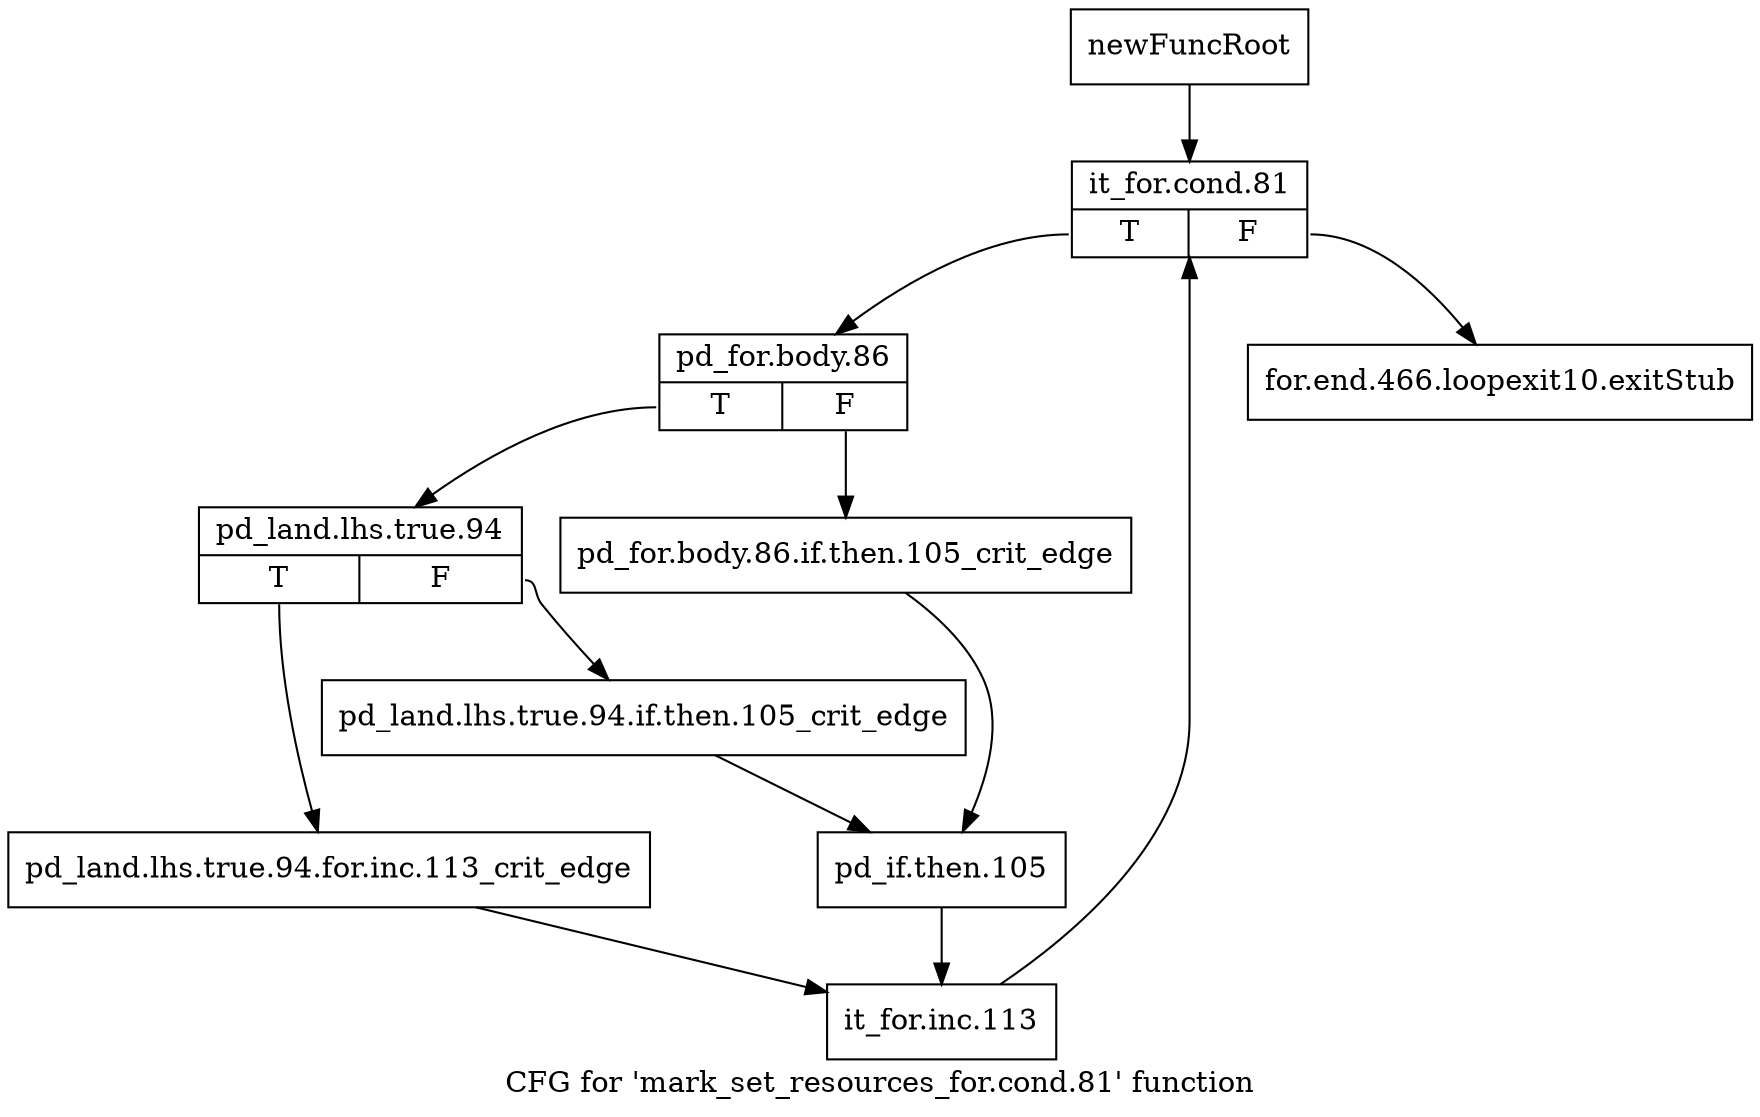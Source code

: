 digraph "CFG for 'mark_set_resources_for.cond.81' function" {
	label="CFG for 'mark_set_resources_for.cond.81' function";

	Node0xc0329f0 [shape=record,label="{newFuncRoot}"];
	Node0xc0329f0 -> Node0xc032a90;
	Node0xc032a40 [shape=record,label="{for.end.466.loopexit10.exitStub}"];
	Node0xc032a90 [shape=record,label="{it_for.cond.81|{<s0>T|<s1>F}}"];
	Node0xc032a90:s0 -> Node0xc032ae0;
	Node0xc032a90:s1 -> Node0xc032a40;
	Node0xc032ae0 [shape=record,label="{pd_for.body.86|{<s0>T|<s1>F}}"];
	Node0xc032ae0:s0 -> Node0xc032b80;
	Node0xc032ae0:s1 -> Node0xc032b30;
	Node0xc032b30 [shape=record,label="{pd_for.body.86.if.then.105_crit_edge}"];
	Node0xc032b30 -> Node0xc032c20;
	Node0xc032b80 [shape=record,label="{pd_land.lhs.true.94|{<s0>T|<s1>F}}"];
	Node0xc032b80:s0 -> Node0xc032c70;
	Node0xc032b80:s1 -> Node0xc032bd0;
	Node0xc032bd0 [shape=record,label="{pd_land.lhs.true.94.if.then.105_crit_edge}"];
	Node0xc032bd0 -> Node0xc032c20;
	Node0xc032c20 [shape=record,label="{pd_if.then.105}"];
	Node0xc032c20 -> Node0xc032cc0;
	Node0xc032c70 [shape=record,label="{pd_land.lhs.true.94.for.inc.113_crit_edge}"];
	Node0xc032c70 -> Node0xc032cc0;
	Node0xc032cc0 [shape=record,label="{it_for.inc.113}"];
	Node0xc032cc0 -> Node0xc032a90;
}
